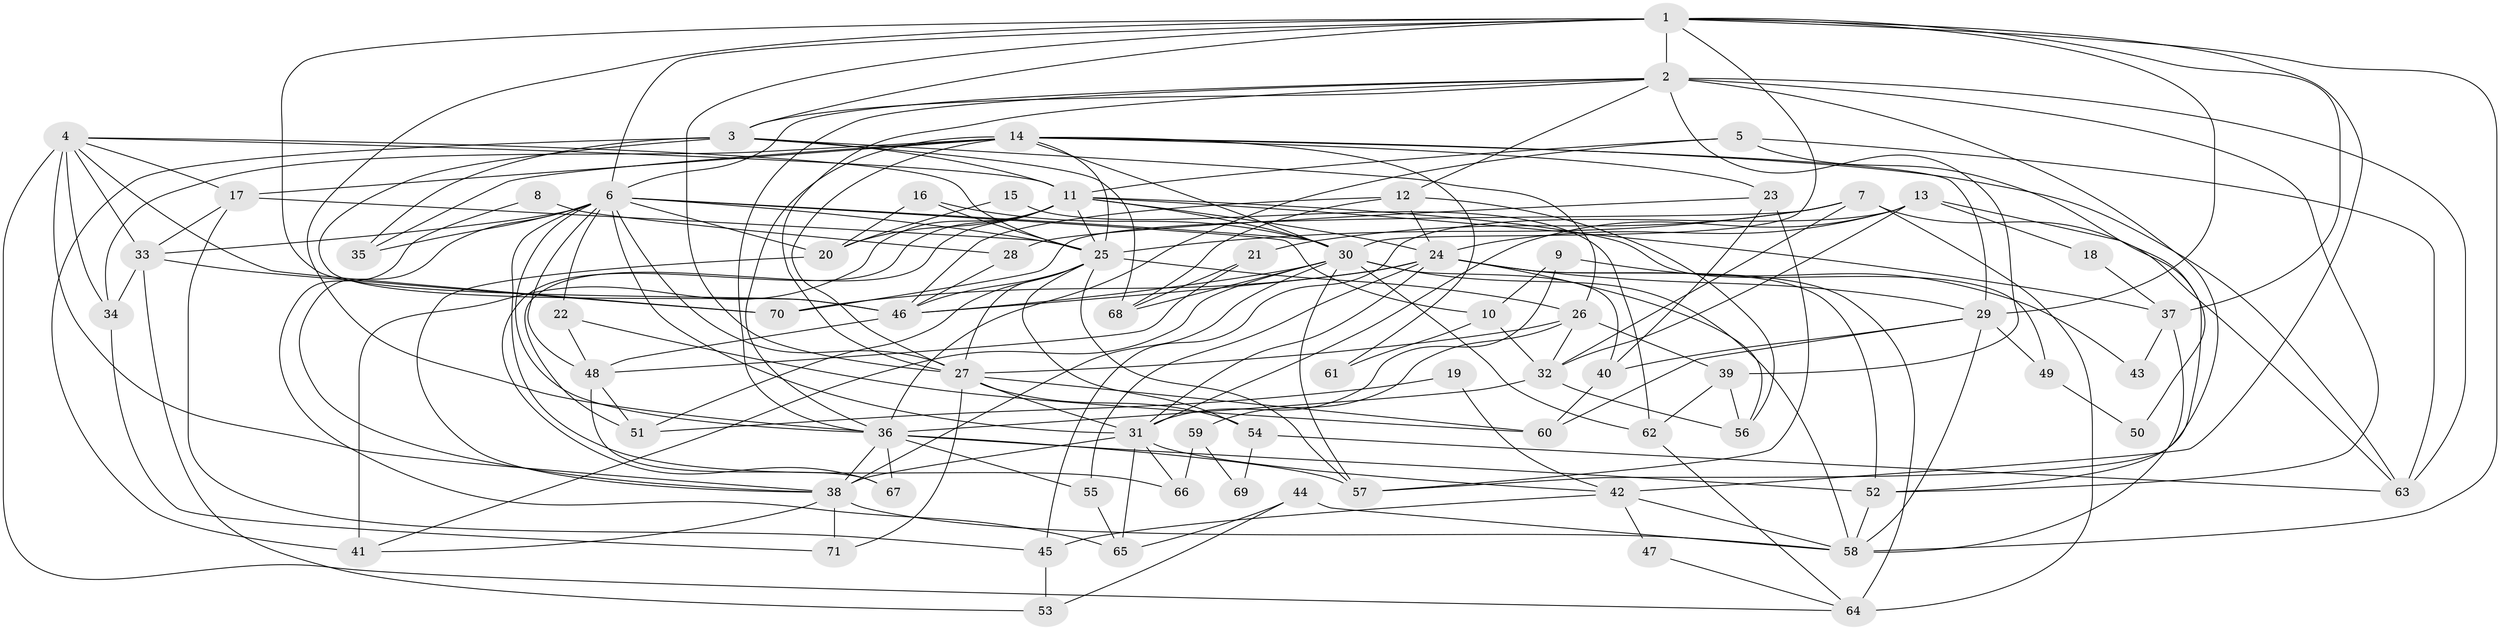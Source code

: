 // original degree distribution, {5: 0.19858156028368795, 7: 0.028368794326241134, 4: 0.24113475177304963, 3: 0.3049645390070922, 2: 0.1276595744680851, 8: 0.028368794326241134, 6: 0.06382978723404255, 9: 0.0070921985815602835}
// Generated by graph-tools (version 1.1) at 2025/36/03/09/25 02:36:03]
// undirected, 71 vertices, 190 edges
graph export_dot {
graph [start="1"]
  node [color=gray90,style=filled];
  1;
  2;
  3;
  4;
  5;
  6;
  7;
  8;
  9;
  10;
  11;
  12;
  13;
  14;
  15;
  16;
  17;
  18;
  19;
  20;
  21;
  22;
  23;
  24;
  25;
  26;
  27;
  28;
  29;
  30;
  31;
  32;
  33;
  34;
  35;
  36;
  37;
  38;
  39;
  40;
  41;
  42;
  43;
  44;
  45;
  46;
  47;
  48;
  49;
  50;
  51;
  52;
  53;
  54;
  55;
  56;
  57;
  58;
  59;
  60;
  61;
  62;
  63;
  64;
  65;
  66;
  67;
  68;
  69;
  70;
  71;
  1 -- 2 [weight=1.0];
  1 -- 3 [weight=1.0];
  1 -- 6 [weight=2.0];
  1 -- 27 [weight=1.0];
  1 -- 29 [weight=1.0];
  1 -- 30 [weight=2.0];
  1 -- 36 [weight=1.0];
  1 -- 37 [weight=1.0];
  1 -- 42 [weight=1.0];
  1 -- 46 [weight=1.0];
  1 -- 58 [weight=1.0];
  2 -- 3 [weight=1.0];
  2 -- 6 [weight=1.0];
  2 -- 12 [weight=1.0];
  2 -- 27 [weight=1.0];
  2 -- 36 [weight=1.0];
  2 -- 39 [weight=1.0];
  2 -- 52 [weight=1.0];
  2 -- 57 [weight=1.0];
  2 -- 63 [weight=2.0];
  3 -- 11 [weight=1.0];
  3 -- 26 [weight=2.0];
  3 -- 35 [weight=1.0];
  3 -- 41 [weight=1.0];
  3 -- 46 [weight=1.0];
  3 -- 68 [weight=1.0];
  4 -- 11 [weight=1.0];
  4 -- 17 [weight=1.0];
  4 -- 25 [weight=1.0];
  4 -- 33 [weight=2.0];
  4 -- 34 [weight=1.0];
  4 -- 38 [weight=1.0];
  4 -- 64 [weight=1.0];
  4 -- 70 [weight=1.0];
  5 -- 11 [weight=1.0];
  5 -- 36 [weight=1.0];
  5 -- 50 [weight=1.0];
  5 -- 63 [weight=1.0];
  6 -- 10 [weight=1.0];
  6 -- 20 [weight=2.0];
  6 -- 22 [weight=1.0];
  6 -- 25 [weight=1.0];
  6 -- 27 [weight=1.0];
  6 -- 30 [weight=1.0];
  6 -- 31 [weight=1.0];
  6 -- 33 [weight=1.0];
  6 -- 35 [weight=1.0];
  6 -- 36 [weight=1.0];
  6 -- 38 [weight=1.0];
  6 -- 48 [weight=1.0];
  6 -- 66 [weight=1.0];
  7 -- 21 [weight=1.0];
  7 -- 25 [weight=1.0];
  7 -- 32 [weight=1.0];
  7 -- 63 [weight=1.0];
  7 -- 64 [weight=1.0];
  7 -- 70 [weight=1.0];
  8 -- 28 [weight=1.0];
  8 -- 65 [weight=1.0];
  9 -- 10 [weight=1.0];
  9 -- 31 [weight=1.0];
  9 -- 43 [weight=1.0];
  10 -- 32 [weight=1.0];
  10 -- 61 [weight=1.0];
  11 -- 20 [weight=1.0];
  11 -- 24 [weight=1.0];
  11 -- 25 [weight=3.0];
  11 -- 30 [weight=1.0];
  11 -- 37 [weight=1.0];
  11 -- 41 [weight=2.0];
  11 -- 49 [weight=1.0];
  11 -- 51 [weight=1.0];
  11 -- 67 [weight=1.0];
  12 -- 24 [weight=1.0];
  12 -- 46 [weight=2.0];
  12 -- 56 [weight=1.0];
  12 -- 68 [weight=1.0];
  13 -- 18 [weight=1.0];
  13 -- 24 [weight=1.0];
  13 -- 31 [weight=1.0];
  13 -- 32 [weight=1.0];
  13 -- 45 [weight=1.0];
  13 -- 52 [weight=1.0];
  14 -- 17 [weight=1.0];
  14 -- 23 [weight=1.0];
  14 -- 25 [weight=1.0];
  14 -- 27 [weight=2.0];
  14 -- 29 [weight=1.0];
  14 -- 30 [weight=1.0];
  14 -- 34 [weight=1.0];
  14 -- 35 [weight=1.0];
  14 -- 36 [weight=1.0];
  14 -- 61 [weight=1.0];
  14 -- 63 [weight=1.0];
  15 -- 20 [weight=1.0];
  15 -- 62 [weight=1.0];
  16 -- 20 [weight=1.0];
  16 -- 25 [weight=1.0];
  16 -- 30 [weight=1.0];
  17 -- 25 [weight=1.0];
  17 -- 33 [weight=1.0];
  17 -- 45 [weight=1.0];
  18 -- 37 [weight=1.0];
  19 -- 42 [weight=1.0];
  19 -- 51 [weight=1.0];
  20 -- 38 [weight=1.0];
  21 -- 48 [weight=1.0];
  21 -- 68 [weight=1.0];
  22 -- 48 [weight=1.0];
  22 -- 60 [weight=1.0];
  23 -- 28 [weight=1.0];
  23 -- 40 [weight=1.0];
  23 -- 57 [weight=1.0];
  24 -- 29 [weight=1.0];
  24 -- 31 [weight=1.0];
  24 -- 46 [weight=1.0];
  24 -- 52 [weight=1.0];
  24 -- 55 [weight=1.0];
  24 -- 56 [weight=1.0];
  24 -- 64 [weight=2.0];
  24 -- 70 [weight=2.0];
  25 -- 26 [weight=2.0];
  25 -- 27 [weight=1.0];
  25 -- 46 [weight=1.0];
  25 -- 51 [weight=1.0];
  25 -- 54 [weight=2.0];
  25 -- 57 [weight=1.0];
  26 -- 27 [weight=1.0];
  26 -- 32 [weight=1.0];
  26 -- 39 [weight=1.0];
  26 -- 59 [weight=1.0];
  27 -- 31 [weight=2.0];
  27 -- 54 [weight=1.0];
  27 -- 60 [weight=1.0];
  27 -- 71 [weight=1.0];
  28 -- 46 [weight=1.0];
  29 -- 40 [weight=1.0];
  29 -- 49 [weight=1.0];
  29 -- 58 [weight=1.0];
  29 -- 60 [weight=1.0];
  30 -- 38 [weight=1.0];
  30 -- 40 [weight=2.0];
  30 -- 41 [weight=1.0];
  30 -- 46 [weight=1.0];
  30 -- 57 [weight=1.0];
  30 -- 58 [weight=1.0];
  30 -- 62 [weight=2.0];
  30 -- 68 [weight=1.0];
  31 -- 38 [weight=1.0];
  31 -- 42 [weight=1.0];
  31 -- 65 [weight=1.0];
  31 -- 66 [weight=1.0];
  32 -- 36 [weight=1.0];
  32 -- 56 [weight=1.0];
  33 -- 34 [weight=1.0];
  33 -- 53 [weight=1.0];
  33 -- 70 [weight=1.0];
  34 -- 71 [weight=1.0];
  36 -- 38 [weight=2.0];
  36 -- 52 [weight=1.0];
  36 -- 55 [weight=1.0];
  36 -- 57 [weight=1.0];
  36 -- 67 [weight=2.0];
  37 -- 43 [weight=1.0];
  37 -- 58 [weight=1.0];
  38 -- 41 [weight=1.0];
  38 -- 58 [weight=1.0];
  38 -- 71 [weight=1.0];
  39 -- 56 [weight=1.0];
  39 -- 62 [weight=1.0];
  40 -- 60 [weight=1.0];
  42 -- 45 [weight=1.0];
  42 -- 47 [weight=1.0];
  42 -- 58 [weight=1.0];
  44 -- 53 [weight=1.0];
  44 -- 58 [weight=1.0];
  44 -- 65 [weight=1.0];
  45 -- 53 [weight=1.0];
  46 -- 48 [weight=1.0];
  47 -- 64 [weight=1.0];
  48 -- 51 [weight=1.0];
  48 -- 67 [weight=1.0];
  49 -- 50 [weight=1.0];
  52 -- 58 [weight=1.0];
  54 -- 63 [weight=1.0];
  54 -- 69 [weight=1.0];
  55 -- 65 [weight=1.0];
  59 -- 66 [weight=1.0];
  59 -- 69 [weight=1.0];
  62 -- 64 [weight=1.0];
}
